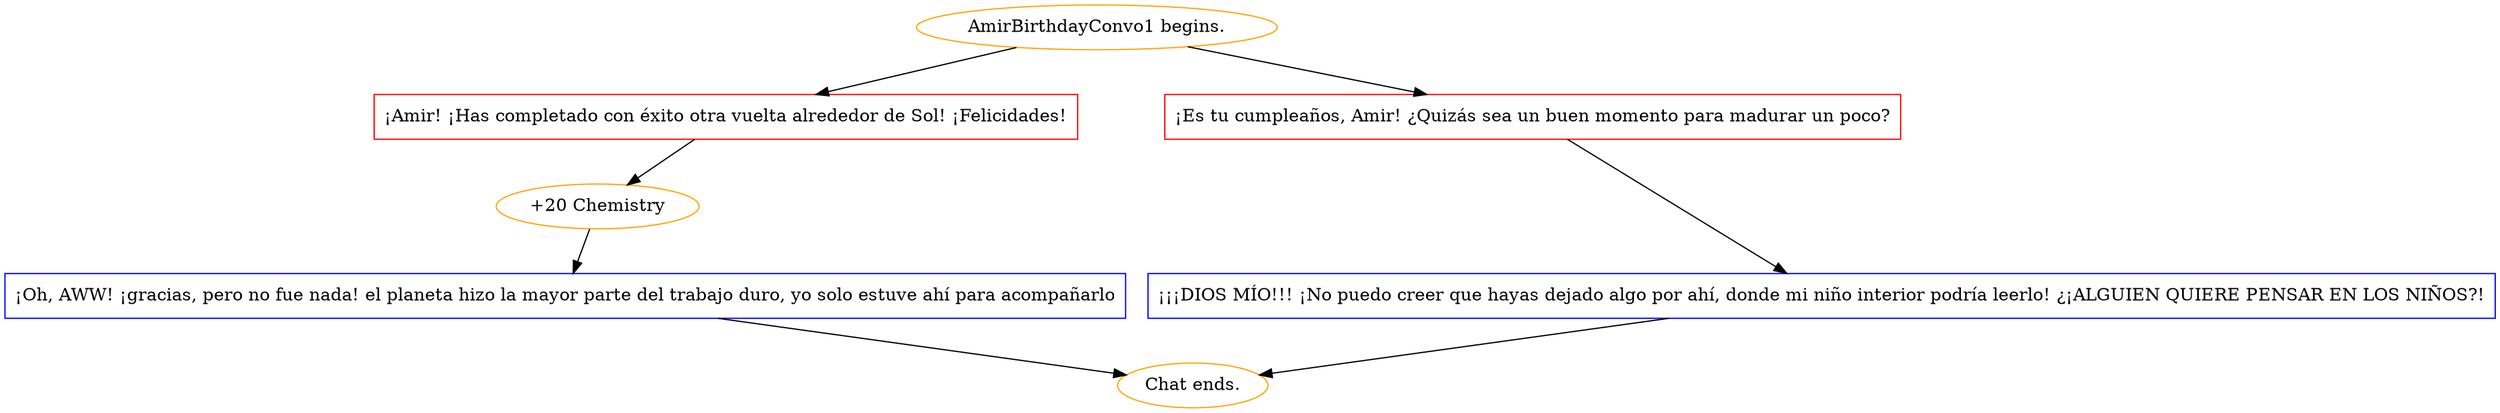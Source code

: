 digraph {
	"AmirBirthdayConvo1 begins." [color=orange];
		"AmirBirthdayConvo1 begins." -> j2450389179;
		"AmirBirthdayConvo1 begins." -> j345220271;
	j2450389179 [label="¡Amir! ¡Has completado con éxito otra vuelta alrededor de Sol! ¡Felicidades!",shape=box,color=red];
		j2450389179 -> j62373689;
	j345220271 [label="¡Es tu cumpleaños, Amir! ¿Quizás sea un buen momento para madurar un poco?",shape=box,color=red];
		j345220271 -> j2531882787;
	j62373689 [label="+20 Chemistry",color=orange];
		j62373689 -> j1049883127;
	j2531882787 [label="¡¡¡DIOS MÍO!!! ¡No puedo creer que hayas dejado algo por ahí, donde mi niño interior podría leerlo! ¿¡ALGUIEN QUIERE PENSAR EN LOS NIÑOS?!",shape=box,color=blue];
		j2531882787 -> "Chat ends.";
	j1049883127 [label="¡Oh, AWW! ¡gracias, pero no fue nada! el planeta hizo la mayor parte del trabajo duro, yo solo estuve ahí para acompañarlo",shape=box,color=blue];
		j1049883127 -> "Chat ends.";
	"Chat ends." [color=orange];
}